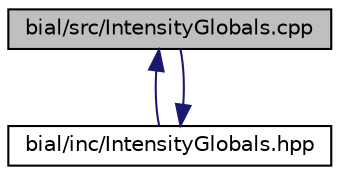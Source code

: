digraph "bial/src/IntensityGlobals.cpp"
{
  edge [fontname="Helvetica",fontsize="10",labelfontname="Helvetica",labelfontsize="10"];
  node [fontname="Helvetica",fontsize="10",shape=record];
  Node1 [label="bial/src/IntensityGlobals.cpp",height=0.2,width=0.4,color="black", fillcolor="grey75", style="filled", fontcolor="black"];
  Node1 -> Node2 [dir="back",color="midnightblue",fontsize="10",style="solid",fontname="Helvetica"];
  Node2 [label="bial/inc/IntensityGlobals.hpp",height=0.2,width=0.4,color="black", fillcolor="white", style="filled",URL="$_intensity_globals_8hpp.html"];
  Node2 -> Node1 [dir="back",color="midnightblue",fontsize="10",style="solid",fontname="Helvetica"];
}
